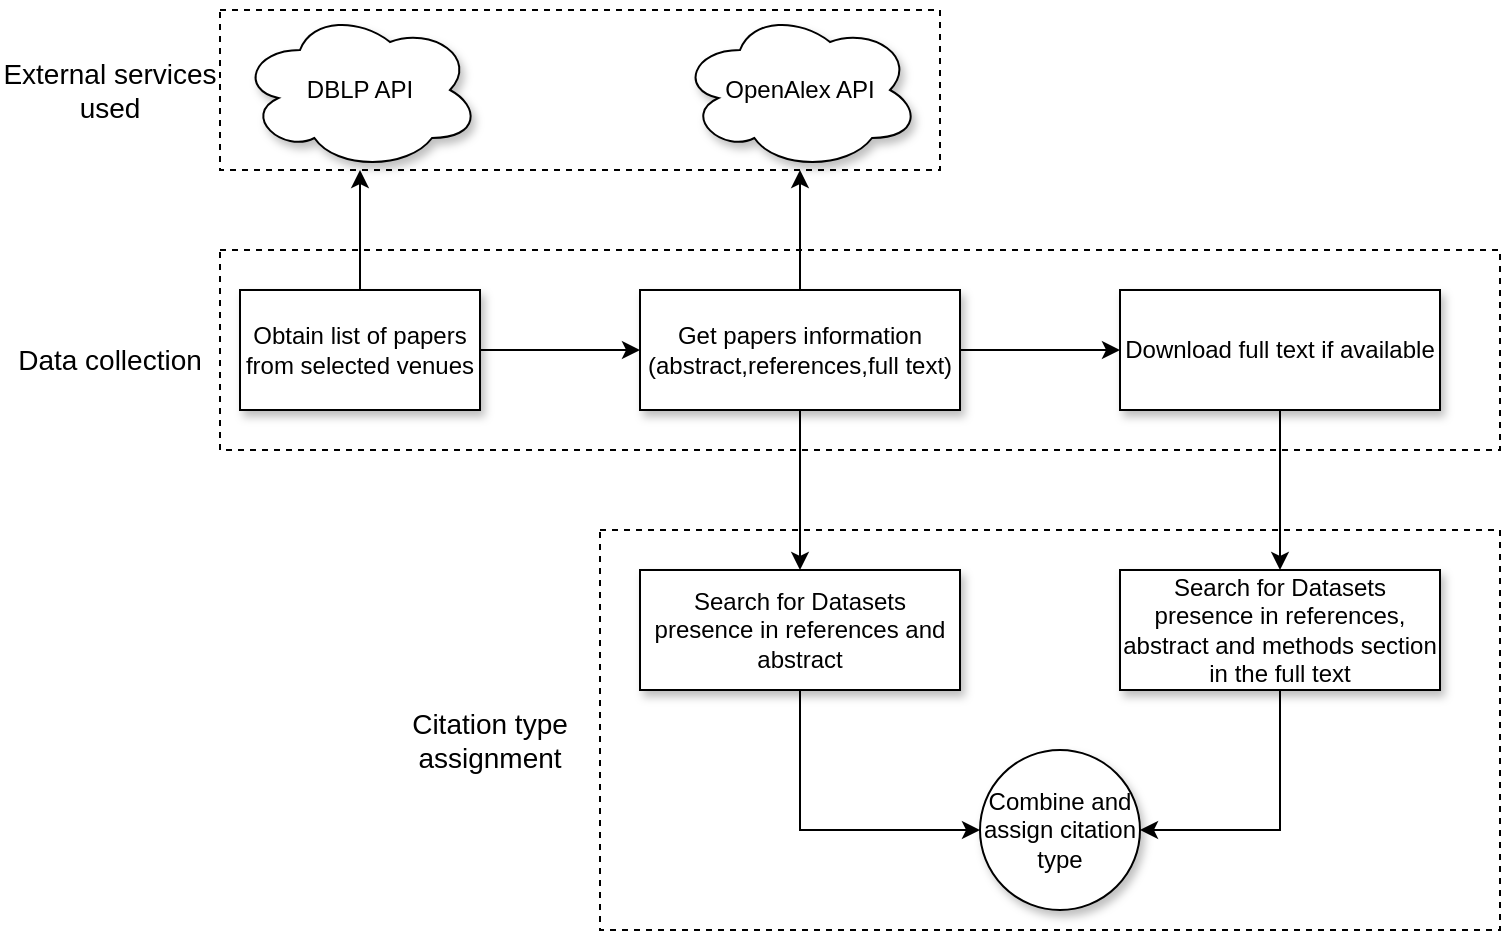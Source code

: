 <mxfile version="22.1.2" type="device">
  <diagram name="Page-1" id="UYBxyuJ8mHCZlKQLH785">
    <mxGraphModel dx="1964" dy="763" grid="1" gridSize="10" guides="1" tooltips="1" connect="1" arrows="1" fold="1" page="1" pageScale="1" pageWidth="850" pageHeight="1100" background="none" math="0" shadow="0">
      <root>
        <mxCell id="0" />
        <mxCell id="1" parent="0" />
        <mxCell id="TdUqQsAmUfa0oWYO6mTN-5" value="" style="rounded=0;whiteSpace=wrap;html=1;fillColor=none;dashed=1;" vertex="1" parent="1">
          <mxGeometry x="270" y="340" width="450" height="200" as="geometry" />
        </mxCell>
        <mxCell id="TdUqQsAmUfa0oWYO6mTN-3" value="" style="rounded=0;whiteSpace=wrap;html=1;fillColor=none;dashed=1;" vertex="1" parent="1">
          <mxGeometry x="80" y="200" width="640" height="100" as="geometry" />
        </mxCell>
        <mxCell id="TdUqQsAmUfa0oWYO6mTN-2" value="" style="rounded=0;whiteSpace=wrap;html=1;fillColor=none;dashed=1;strokeColor=#000000;" vertex="1" parent="1">
          <mxGeometry x="80" y="80" width="360" height="80" as="geometry" />
        </mxCell>
        <mxCell id="n6Z-LvQw8WU9W_LHh2TG-3" value="" style="edgeStyle=orthogonalEdgeStyle;rounded=0;orthogonalLoop=1;jettySize=auto;html=1;" parent="1" source="n6Z-LvQw8WU9W_LHh2TG-1" target="n6Z-LvQw8WU9W_LHh2TG-2" edge="1">
          <mxGeometry relative="1" as="geometry" />
        </mxCell>
        <mxCell id="n6Z-LvQw8WU9W_LHh2TG-5" value="" style="edgeStyle=orthogonalEdgeStyle;rounded=0;orthogonalLoop=1;jettySize=auto;html=1;" parent="1" source="n6Z-LvQw8WU9W_LHh2TG-1" target="n6Z-LvQw8WU9W_LHh2TG-4" edge="1">
          <mxGeometry relative="1" as="geometry" />
        </mxCell>
        <mxCell id="n6Z-LvQw8WU9W_LHh2TG-1" value="Obtain list of papers from selected venues" style="rounded=0;whiteSpace=wrap;html=1;shadow=1;" parent="1" vertex="1">
          <mxGeometry x="90" y="220" width="120" height="60" as="geometry" />
        </mxCell>
        <mxCell id="n6Z-LvQw8WU9W_LHh2TG-2" value="DBLP API" style="ellipse;shape=cloud;whiteSpace=wrap;html=1;shadow=1;" parent="1" vertex="1">
          <mxGeometry x="90" y="80" width="120" height="80" as="geometry" />
        </mxCell>
        <mxCell id="n6Z-LvQw8WU9W_LHh2TG-7" value="" style="edgeStyle=orthogonalEdgeStyle;rounded=0;orthogonalLoop=1;jettySize=auto;html=1;" parent="1" source="n6Z-LvQw8WU9W_LHh2TG-4" target="n6Z-LvQw8WU9W_LHh2TG-6" edge="1">
          <mxGeometry relative="1" as="geometry" />
        </mxCell>
        <mxCell id="n6Z-LvQw8WU9W_LHh2TG-9" value="" style="edgeStyle=orthogonalEdgeStyle;rounded=0;orthogonalLoop=1;jettySize=auto;html=1;" parent="1" source="n6Z-LvQw8WU9W_LHh2TG-4" target="n6Z-LvQw8WU9W_LHh2TG-8" edge="1">
          <mxGeometry relative="1" as="geometry" />
        </mxCell>
        <mxCell id="n6Z-LvQw8WU9W_LHh2TG-11" value="" style="edgeStyle=orthogonalEdgeStyle;rounded=0;orthogonalLoop=1;jettySize=auto;html=1;" parent="1" source="n6Z-LvQw8WU9W_LHh2TG-4" target="n6Z-LvQw8WU9W_LHh2TG-10" edge="1">
          <mxGeometry relative="1" as="geometry" />
        </mxCell>
        <mxCell id="n6Z-LvQw8WU9W_LHh2TG-4" value="Get papers information (abstract,references,full text)" style="rounded=0;whiteSpace=wrap;html=1;shadow=1;" parent="1" vertex="1">
          <mxGeometry x="290" y="220" width="160" height="60" as="geometry" />
        </mxCell>
        <mxCell id="n6Z-LvQw8WU9W_LHh2TG-6" value="OpenAlex API" style="ellipse;shape=cloud;whiteSpace=wrap;html=1;rounded=0;shadow=1;" parent="1" vertex="1">
          <mxGeometry x="310" y="80" width="120" height="80" as="geometry" />
        </mxCell>
        <mxCell id="n6Z-LvQw8WU9W_LHh2TG-13" value="" style="edgeStyle=orthogonalEdgeStyle;rounded=0;orthogonalLoop=1;jettySize=auto;html=1;" parent="1" source="n6Z-LvQw8WU9W_LHh2TG-8" target="n6Z-LvQw8WU9W_LHh2TG-12" edge="1">
          <mxGeometry relative="1" as="geometry" />
        </mxCell>
        <mxCell id="n6Z-LvQw8WU9W_LHh2TG-8" value="Download full text if available" style="rounded=0;whiteSpace=wrap;html=1;shadow=1;" parent="1" vertex="1">
          <mxGeometry x="530" y="220" width="160" height="60" as="geometry" />
        </mxCell>
        <mxCell id="n6Z-LvQw8WU9W_LHh2TG-21" style="edgeStyle=orthogonalEdgeStyle;rounded=0;orthogonalLoop=1;jettySize=auto;html=1;exitX=0.5;exitY=1;exitDx=0;exitDy=0;entryX=0;entryY=0.5;entryDx=0;entryDy=0;" parent="1" source="n6Z-LvQw8WU9W_LHh2TG-10" target="n6Z-LvQw8WU9W_LHh2TG-20" edge="1">
          <mxGeometry relative="1" as="geometry" />
        </mxCell>
        <mxCell id="n6Z-LvQw8WU9W_LHh2TG-10" value="Search for Datasets presence in references and abstract" style="rounded=0;whiteSpace=wrap;html=1;shadow=1;" parent="1" vertex="1">
          <mxGeometry x="290" y="360" width="160" height="60" as="geometry" />
        </mxCell>
        <mxCell id="n6Z-LvQw8WU9W_LHh2TG-22" style="edgeStyle=orthogonalEdgeStyle;rounded=0;orthogonalLoop=1;jettySize=auto;html=1;exitX=0.5;exitY=1;exitDx=0;exitDy=0;entryX=1;entryY=0.5;entryDx=0;entryDy=0;" parent="1" source="n6Z-LvQw8WU9W_LHh2TG-12" target="n6Z-LvQw8WU9W_LHh2TG-20" edge="1">
          <mxGeometry relative="1" as="geometry" />
        </mxCell>
        <mxCell id="n6Z-LvQw8WU9W_LHh2TG-12" value="Search for Datasets presence in references, abstract and methods section in the full text" style="rounded=0;whiteSpace=wrap;html=1;shadow=1;" parent="1" vertex="1">
          <mxGeometry x="530" y="360" width="160" height="60" as="geometry" />
        </mxCell>
        <mxCell id="n6Z-LvQw8WU9W_LHh2TG-20" value="Combine and assign citation type" style="ellipse;whiteSpace=wrap;html=1;aspect=fixed;shadow=1;" parent="1" vertex="1">
          <mxGeometry x="460" y="450" width="80" height="80" as="geometry" />
        </mxCell>
        <mxCell id="TdUqQsAmUfa0oWYO6mTN-6" value="&lt;font style=&quot;font-size: 14px;&quot;&gt;External services used&lt;/font&gt;" style="text;html=1;strokeColor=none;fillColor=none;align=center;verticalAlign=middle;whiteSpace=wrap;rounded=0;" vertex="1" parent="1">
          <mxGeometry x="-30" y="105" width="110" height="30" as="geometry" />
        </mxCell>
        <mxCell id="TdUqQsAmUfa0oWYO6mTN-7" value="&lt;font style=&quot;font-size: 14px;&quot;&gt;Data collection&lt;/font&gt;" style="text;html=1;strokeColor=none;fillColor=none;align=center;verticalAlign=middle;whiteSpace=wrap;rounded=0;" vertex="1" parent="1">
          <mxGeometry x="-30" y="240" width="110" height="30" as="geometry" />
        </mxCell>
        <mxCell id="TdUqQsAmUfa0oWYO6mTN-8" value="&lt;font style=&quot;font-size: 14px;&quot;&gt;Citation type assignment&lt;/font&gt;" style="text;html=1;strokeColor=none;fillColor=none;align=center;verticalAlign=middle;whiteSpace=wrap;rounded=0;" vertex="1" parent="1">
          <mxGeometry x="160" y="430" width="110" height="30" as="geometry" />
        </mxCell>
      </root>
    </mxGraphModel>
  </diagram>
</mxfile>
